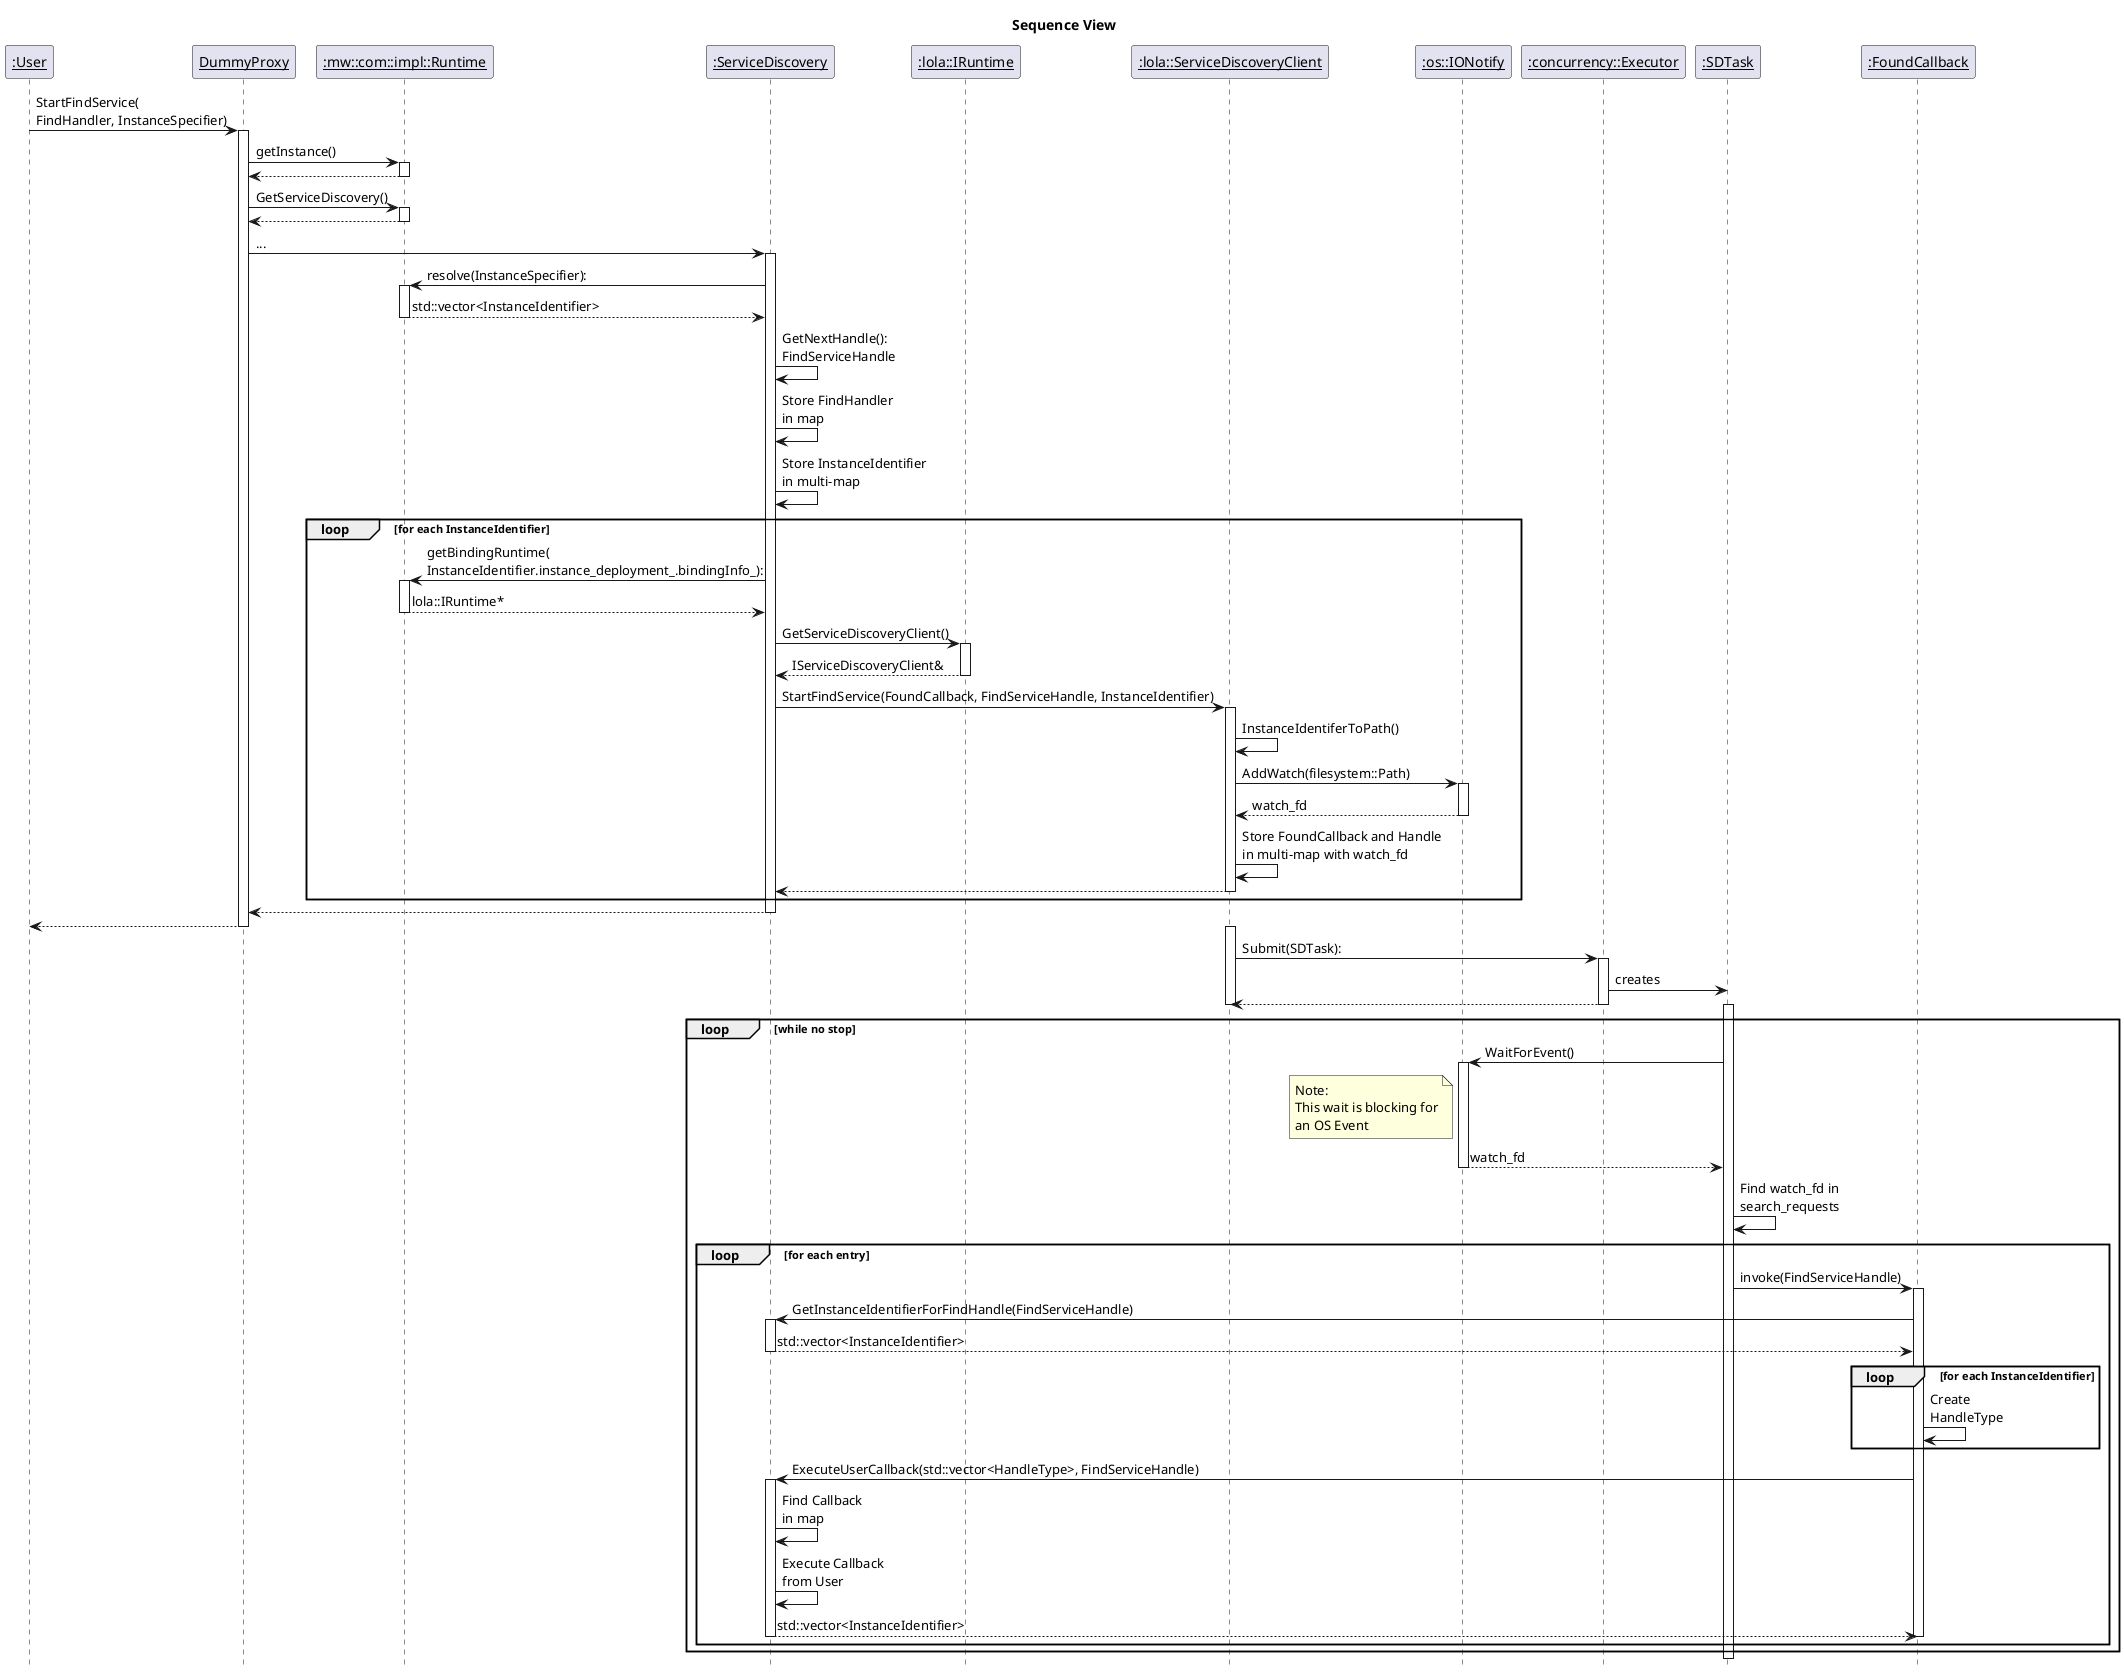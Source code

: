 @startuml "Sequence View"
title "Sequence View"

hide footbox

participant "<u>:User</u>" as User
participant "<u>DummyProxy</u>" as DummyProxy
participant "<u>:mw::com::impl::Runtime</u>" as Runtime
participant "<u>:ServiceDiscovery</u>" as ServiceDiscovery
participant "<u>:lola::IRuntime</u>" as LolaRuntime
participant "<u>:lola::ServiceDiscoveryClient</u>" as ServiceDiscoveryClient
participant "<u>:os::IONotify</u>" as IONotify
participant "<u>:concurrency::Executor</u>" as Executor
participant "<u>:SDTask</u>" as SDTask
participant "<u>:FoundCallback</u>" as FoundCallback

User -> DummyProxy: StartFindService(\nFindHandler, InstanceSpecifier)
activate DummyProxy

DummyProxy -> Runtime: getInstance()
activate Runtime
Runtime --> DummyProxy
deactivate Runtime

DummyProxy -> Runtime: GetServiceDiscovery()
activate Runtime
Runtime --> DummyProxy
deactivate Runtime

DummyProxy -> ServiceDiscovery: ...
activate ServiceDiscovery

ServiceDiscovery -> Runtime: resolve(InstanceSpecifier):
activate Runtime
Runtime --> ServiceDiscovery: std::vector<InstanceIdentifier>
deactivate Runtime

ServiceDiscovery -> ServiceDiscovery: GetNextHandle():\nFindServiceHandle

ServiceDiscovery -> ServiceDiscovery: Store FindHandler\nin map

ServiceDiscovery -> ServiceDiscovery: Store InstanceIdentifier\nin multi-map

loop for each InstanceIdentifier
    ServiceDiscovery -> Runtime: getBindingRuntime(\nInstanceIdentifier.instance_deployment_.bindingInfo_):
    activate Runtime
    Runtime --> ServiceDiscovery: lola::IRuntime*
    deactivate Runtime
    
    ServiceDiscovery -> LolaRuntime: GetServiceDiscoveryClient()
    activate LolaRuntime
    LolaRuntime --> ServiceDiscovery: IServiceDiscoveryClient&
    deactivate LolaRuntime
    
    ServiceDiscovery -> ServiceDiscoveryClient: StartFindService(FoundCallback, FindServiceHandle, InstanceIdentifier)
    activate ServiceDiscoveryClient
    
    ServiceDiscoveryClient -> ServiceDiscoveryClient: InstanceIdentiferToPath()
    
    ServiceDiscoveryClient -> IONotify: AddWatch(filesystem::Path)
    activate IONotify
    IONotify --> ServiceDiscoveryClient: watch_fd
    deactivate IONotify
    
    ServiceDiscoveryClient -> ServiceDiscoveryClient: Store FoundCallback and Handle\nin multi-map with watch_fd
    
    ServiceDiscoveryClient --> ServiceDiscovery
    deactivate ServiceDiscoveryClient
end

ServiceDiscovery --> DummyProxy
deactivate ServiceDiscovery

DummyProxy --> User
deactivate DummyProxy



activate ServiceDiscoveryClient
ServiceDiscoveryClient -> Executor: Submit(SDTask):
activate Executor
Executor -> SDTask: creates
Executor --> ServiceDiscoveryClient
deactivate Executor
deactivate ServiceDiscoveryClient

activate SDTask
loop while no stop
    SDTask -> IONotify: WaitForEvent()
    note left of IONotify: Note:\nThis wait is blocking for\nan OS Event
    activate IONotify
    IONotify --> SDTask: watch_fd
    deactivate IONotify
    
    SDTask -> SDTask: Find watch_fd in\nsearch_requests
    
    loop for each entry
        SDTask -> FoundCallback: invoke(FindServiceHandle)
        
        activate FoundCallback
        FoundCallback -> ServiceDiscovery: GetInstanceIdentifierForFindHandle(FindServiceHandle)
        activate ServiceDiscovery
        ServiceDiscovery --> FoundCallback: std::vector<InstanceIdentifier>
        deactivate ServiceDiscovery
        
        
        
        loop for each InstanceIdentifier
            FoundCallback -> FoundCallback: Create\nHandleType
        end
        
        FoundCallback -> ServiceDiscovery: ExecuteUserCallback(std::vector<HandleType>, FindServiceHandle)
        activate ServiceDiscovery
        
        ServiceDiscovery -> ServiceDiscovery: Find Callback\nin map
        
        ServiceDiscovery -> ServiceDiscovery: Execute Callback\nfrom User
        
        ServiceDiscovery --> FoundCallback: std::vector<InstanceIdentifier>
        deactivate ServiceDiscovery
        deactivate FoundCallback
    end
end
deactivate SDTask

@enduml